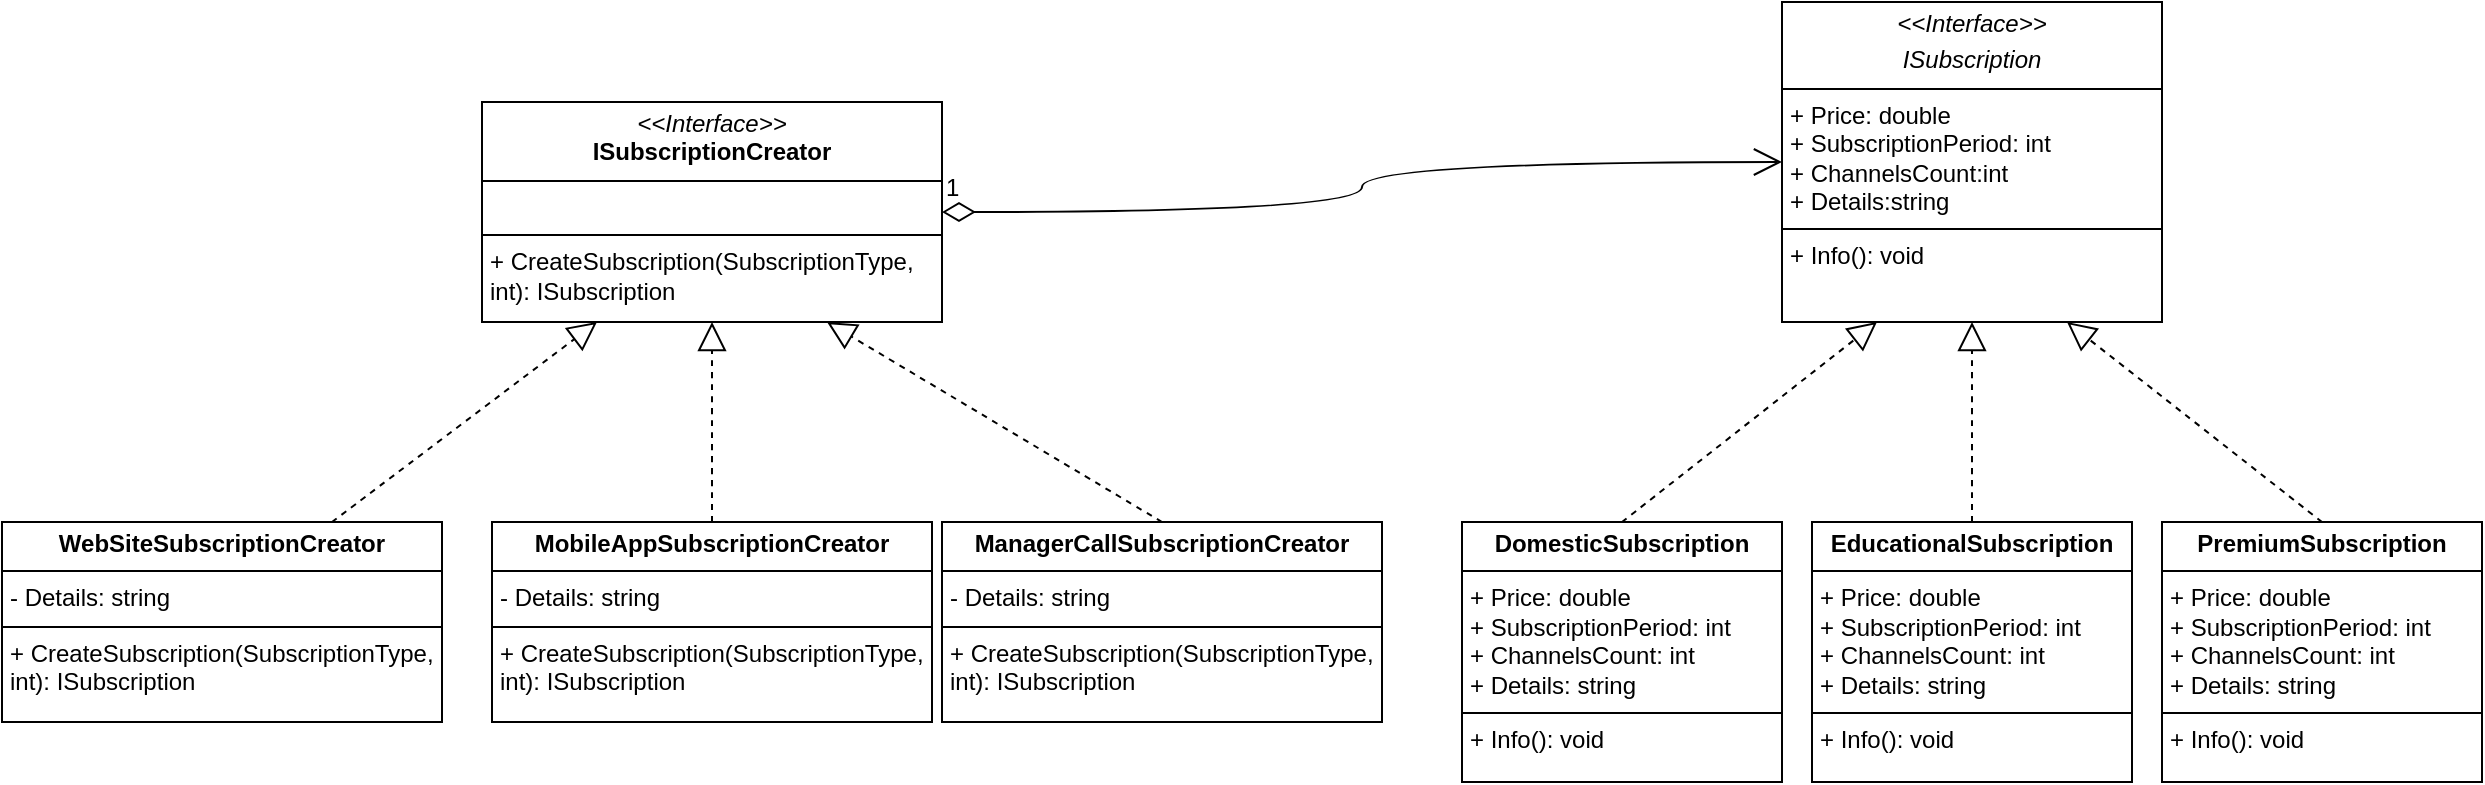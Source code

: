 <mxfile version="24.4.8" type="device">
  <diagram id="C5RBs43oDa-KdzZeNtuy" name="Page-1">
    <mxGraphModel dx="2251" dy="1642" grid="1" gridSize="10" guides="1" tooltips="1" connect="1" arrows="1" fold="1" page="1" pageScale="1" pageWidth="827" pageHeight="1169" math="0" shadow="0">
      <root>
        <mxCell id="WIyWlLk6GJQsqaUBKTNV-0" />
        <mxCell id="WIyWlLk6GJQsqaUBKTNV-1" parent="WIyWlLk6GJQsqaUBKTNV-0" />
        <mxCell id="9hGoAN3K_F5sPsaO-4al-0" value="&lt;p style=&quot;margin:0px;margin-top:4px;text-align:center;&quot;&gt;&lt;i&gt;&amp;lt;&amp;lt;Interface&amp;gt;&amp;gt;&lt;/i&gt;&lt;/p&gt;&lt;p style=&quot;margin:0px;margin-top:4px;text-align:center;&quot;&gt;&lt;i&gt;ISubscription&lt;/i&gt;&lt;/p&gt;&lt;hr size=&quot;1&quot; style=&quot;border-style:solid;&quot;&gt;&lt;p style=&quot;margin:0px;margin-left:4px;&quot;&gt;+&amp;nbsp;&lt;span style=&quot;background-color: initial;&quot;&gt;Price:&amp;nbsp;&lt;/span&gt;&lt;span style=&quot;background-color: initial;&quot;&gt;double&lt;/span&gt;&lt;/p&gt;&lt;p style=&quot;margin:0px;margin-left:4px;&quot;&gt;+&amp;nbsp;SubscriptionPeriod&lt;span style=&quot;background-color: initial;&quot;&gt;:&amp;nbsp;&lt;/span&gt;&lt;span style=&quot;background-color: initial;&quot;&gt;int&lt;/span&gt;&lt;/p&gt;&lt;p style=&quot;margin:0px;margin-left:4px;&quot;&gt;&lt;span style=&quot;background-color: initial;&quot;&gt;+&amp;nbsp;&lt;/span&gt;&lt;span style=&quot;background-color: initial;&quot;&gt;ChannelsCount:&lt;/span&gt;&lt;span style=&quot;background-color: initial;&quot;&gt;int&lt;/span&gt;&lt;/p&gt;&lt;p style=&quot;margin:0px;margin-left:4px;&quot;&gt;&lt;span style=&quot;background-color: initial;&quot;&gt;+&amp;nbsp;&lt;/span&gt;&lt;span style=&quot;background-color: initial;&quot;&gt;Details:&lt;/span&gt;&lt;span style=&quot;background-color: initial;&quot;&gt;string&lt;/span&gt;&lt;/p&gt;&lt;hr size=&quot;1&quot; style=&quot;border-style:solid;&quot;&gt;&lt;p style=&quot;margin:0px;margin-left:4px;&quot;&gt;+ Info(): void&lt;br&gt;&lt;/p&gt;" style="verticalAlign=top;align=left;overflow=fill;html=1;whiteSpace=wrap;" parent="WIyWlLk6GJQsqaUBKTNV-1" vertex="1">
          <mxGeometry x="820" y="340" width="190" height="160" as="geometry" />
        </mxCell>
        <mxCell id="9hGoAN3K_F5sPsaO-4al-17" value="&lt;p style=&quot;margin:0px;margin-top:4px;text-align:center;&quot;&gt;&lt;b&gt;DomesticSubscription&lt;/b&gt;&lt;br&gt;&lt;/p&gt;&lt;hr size=&quot;1&quot; style=&quot;border-style:solid;&quot;&gt;&lt;p style=&quot;margin:0px;margin-left:4px;&quot;&gt;+ Price: double&lt;/p&gt;&lt;p style=&quot;margin:0px;margin-left:4px;&quot;&gt;+ SubscriptionPeriod: int&lt;br&gt;&lt;/p&gt;&lt;p style=&quot;margin:0px;margin-left:4px;&quot;&gt;+ ChannelsCount: int&lt;br&gt;&lt;/p&gt;&lt;p style=&quot;margin:0px;margin-left:4px;&quot;&gt;+ Details: string&lt;br&gt;&lt;/p&gt;&lt;hr size=&quot;1&quot; style=&quot;border-style:solid;&quot;&gt;&lt;p style=&quot;margin:0px;margin-left:4px;&quot;&gt;+ Info(): void&lt;/p&gt;" style="verticalAlign=top;align=left;overflow=fill;html=1;whiteSpace=wrap;" parent="WIyWlLk6GJQsqaUBKTNV-1" vertex="1">
          <mxGeometry x="660" y="600" width="160" height="130" as="geometry" />
        </mxCell>
        <mxCell id="9hGoAN3K_F5sPsaO-4al-19" value="&lt;p style=&quot;margin:0px;margin-top:4px;text-align:center;&quot;&gt;&lt;b&gt;EducationalSubscription&lt;/b&gt;&lt;br&gt;&lt;/p&gt;&lt;hr size=&quot;1&quot; style=&quot;border-style:solid;&quot;&gt;&lt;p style=&quot;margin:0px;margin-left:4px;&quot;&gt;+ Price: double&lt;/p&gt;&lt;p style=&quot;margin:0px;margin-left:4px;&quot;&gt;+ SubscriptionPeriod: int&lt;br&gt;&lt;/p&gt;&lt;p style=&quot;margin:0px;margin-left:4px;&quot;&gt;+ ChannelsCount: int&lt;br&gt;&lt;/p&gt;&lt;p style=&quot;margin:0px;margin-left:4px;&quot;&gt;+ Details: string&lt;br&gt;&lt;/p&gt;&lt;hr size=&quot;1&quot; style=&quot;border-style:solid;&quot;&gt;&lt;p style=&quot;margin:0px;margin-left:4px;&quot;&gt;+ Info(): void&lt;/p&gt;" style="verticalAlign=top;align=left;overflow=fill;html=1;whiteSpace=wrap;" parent="WIyWlLk6GJQsqaUBKTNV-1" vertex="1">
          <mxGeometry x="835" y="600" width="160" height="130" as="geometry" />
        </mxCell>
        <mxCell id="9hGoAN3K_F5sPsaO-4al-21" value="&lt;p style=&quot;margin:0px;margin-top:4px;text-align:center;&quot;&gt;&lt;b&gt;PremiumSubscription&lt;/b&gt;&lt;br&gt;&lt;/p&gt;&lt;hr size=&quot;1&quot; style=&quot;border-style:solid;&quot;&gt;&lt;p style=&quot;margin:0px;margin-left:4px;&quot;&gt;+ Price: double&lt;/p&gt;&lt;p style=&quot;margin:0px;margin-left:4px;&quot;&gt;+ SubscriptionPeriod: int&lt;br&gt;&lt;/p&gt;&lt;p style=&quot;margin:0px;margin-left:4px;&quot;&gt;+ ChannelsCount: int&lt;br&gt;&lt;/p&gt;&lt;p style=&quot;margin:0px;margin-left:4px;&quot;&gt;+ Details: string&lt;br&gt;&lt;/p&gt;&lt;hr size=&quot;1&quot; style=&quot;border-style:solid;&quot;&gt;&lt;p style=&quot;margin:0px;margin-left:4px;&quot;&gt;+ Info(): void&lt;/p&gt;" style="verticalAlign=top;align=left;overflow=fill;html=1;whiteSpace=wrap;" parent="WIyWlLk6GJQsqaUBKTNV-1" vertex="1">
          <mxGeometry x="1010" y="600" width="160" height="130" as="geometry" />
        </mxCell>
        <mxCell id="9hGoAN3K_F5sPsaO-4al-22" value="" style="endArrow=block;dashed=1;endFill=0;endSize=12;html=1;rounded=0;fontSize=12;curved=1;exitX=0.5;exitY=0;exitDx=0;exitDy=0;entryX=0.25;entryY=1;entryDx=0;entryDy=0;" parent="WIyWlLk6GJQsqaUBKTNV-1" source="9hGoAN3K_F5sPsaO-4al-17" target="9hGoAN3K_F5sPsaO-4al-0" edge="1">
          <mxGeometry width="160" relative="1" as="geometry">
            <mxPoint x="730" y="420" as="sourcePoint" />
            <mxPoint x="770" y="460" as="targetPoint" />
          </mxGeometry>
        </mxCell>
        <mxCell id="9hGoAN3K_F5sPsaO-4al-23" value="" style="endArrow=block;dashed=1;endFill=0;endSize=12;html=1;rounded=0;fontSize=12;curved=1;exitX=0.5;exitY=0;exitDx=0;exitDy=0;entryX=0.5;entryY=1;entryDx=0;entryDy=0;" parent="WIyWlLk6GJQsqaUBKTNV-1" source="9hGoAN3K_F5sPsaO-4al-19" target="9hGoAN3K_F5sPsaO-4al-0" edge="1">
          <mxGeometry width="160" relative="1" as="geometry">
            <mxPoint x="990" y="530" as="sourcePoint" />
            <mxPoint x="1150" y="530" as="targetPoint" />
          </mxGeometry>
        </mxCell>
        <mxCell id="9hGoAN3K_F5sPsaO-4al-24" value=" " style="endArrow=block;dashed=1;endFill=0;endSize=12;html=1;rounded=0;fontSize=12;curved=1;exitX=0.5;exitY=0;exitDx=0;exitDy=0;entryX=0.75;entryY=1;entryDx=0;entryDy=0;" parent="WIyWlLk6GJQsqaUBKTNV-1" source="9hGoAN3K_F5sPsaO-4al-21" target="9hGoAN3K_F5sPsaO-4al-0" edge="1">
          <mxGeometry width="160" relative="1" as="geometry">
            <mxPoint x="1120" y="570" as="sourcePoint" />
            <mxPoint x="1280" y="570" as="targetPoint" />
          </mxGeometry>
        </mxCell>
        <mxCell id="9hGoAN3K_F5sPsaO-4al-25" value="&lt;p style=&quot;margin:0px;margin-top:4px;text-align:center;&quot;&gt;&lt;i&gt;&amp;lt;&amp;lt;Interface&amp;gt;&amp;gt;&lt;/i&gt;&lt;br&gt;&lt;b&gt;ISubscriptionCreator&lt;/b&gt;&lt;br&gt;&lt;/p&gt;&lt;hr size=&quot;1&quot; style=&quot;border-style:solid;&quot;&gt;&lt;p style=&quot;margin:0px;margin-left:4px;&quot;&gt;&lt;br&gt;&lt;/p&gt;&lt;hr size=&quot;1&quot; style=&quot;border-style:solid;&quot;&gt;&lt;p style=&quot;margin:0px;margin-left:4px;&quot;&gt;+ CreateSubscription(SubscriptionType, int): ISubscription&lt;br&gt;&lt;br&gt;&lt;/p&gt;" style="verticalAlign=top;align=left;overflow=fill;html=1;whiteSpace=wrap;" parent="WIyWlLk6GJQsqaUBKTNV-1" vertex="1">
          <mxGeometry x="170" y="390" width="230" height="110" as="geometry" />
        </mxCell>
        <mxCell id="9hGoAN3K_F5sPsaO-4al-26" value="&lt;p style=&quot;margin:0px;margin-top:4px;text-align:center;&quot;&gt;&lt;b&gt;WebSiteSubscriptionCreator&lt;/b&gt;&lt;br&gt;&lt;/p&gt;&lt;hr size=&quot;1&quot; style=&quot;border-style:solid;&quot;&gt;&lt;p style=&quot;margin:0px;margin-left:4px;&quot;&gt;- Details: string&lt;/p&gt;&lt;hr size=&quot;1&quot; style=&quot;border-style:solid;&quot;&gt;&lt;p style=&quot;margin:0px;margin-left:4px;&quot;&gt;+ CreateSubscription(SubscriptionType, int): ISubscription&lt;/p&gt;" style="verticalAlign=top;align=left;overflow=fill;html=1;whiteSpace=wrap;" parent="WIyWlLk6GJQsqaUBKTNV-1" vertex="1">
          <mxGeometry x="-70" y="600" width="220" height="100" as="geometry" />
        </mxCell>
        <mxCell id="9hGoAN3K_F5sPsaO-4al-27" value="&lt;p style=&quot;margin:0px;margin-top:4px;text-align:center;&quot;&gt;&lt;b&gt;ManagerCallSubscriptionCreator&lt;/b&gt;&lt;br&gt;&lt;/p&gt;&lt;hr size=&quot;1&quot; style=&quot;border-style:solid;&quot;&gt;&lt;p style=&quot;margin:0px;margin-left:4px;&quot;&gt;- Details: string&lt;/p&gt;&lt;hr size=&quot;1&quot; style=&quot;border-style:solid;&quot;&gt;&lt;p style=&quot;margin:0px;margin-left:4px;&quot;&gt;+ CreateSubscription(SubscriptionType, int): ISubscription&lt;/p&gt;" style="verticalAlign=top;align=left;overflow=fill;html=1;whiteSpace=wrap;" parent="WIyWlLk6GJQsqaUBKTNV-1" vertex="1">
          <mxGeometry x="400" y="600" width="220" height="100" as="geometry" />
        </mxCell>
        <mxCell id="9hGoAN3K_F5sPsaO-4al-28" value="&lt;p style=&quot;margin:0px;margin-top:4px;text-align:center;&quot;&gt;&lt;b&gt;MobileAppSubscriptionCreator&lt;/b&gt;&lt;br&gt;&lt;/p&gt;&lt;hr size=&quot;1&quot; style=&quot;border-style:solid;&quot;&gt;&lt;p style=&quot;margin:0px;margin-left:4px;&quot;&gt;- Details: string&lt;/p&gt;&lt;hr size=&quot;1&quot; style=&quot;border-style:solid;&quot;&gt;&lt;p style=&quot;margin:0px;margin-left:4px;&quot;&gt;+ CreateSubscription(SubscriptionType, int): ISubscription&lt;/p&gt;" style="verticalAlign=top;align=left;overflow=fill;html=1;whiteSpace=wrap;" parent="WIyWlLk6GJQsqaUBKTNV-1" vertex="1">
          <mxGeometry x="175" y="600" width="220" height="100" as="geometry" />
        </mxCell>
        <mxCell id="9hGoAN3K_F5sPsaO-4al-29" value="" style="endArrow=block;dashed=1;endFill=0;endSize=12;html=1;rounded=0;fontSize=12;curved=1;exitX=0.75;exitY=0;exitDx=0;exitDy=0;entryX=0.25;entryY=1;entryDx=0;entryDy=0;" parent="WIyWlLk6GJQsqaUBKTNV-1" source="9hGoAN3K_F5sPsaO-4al-26" target="9hGoAN3K_F5sPsaO-4al-25" edge="1">
          <mxGeometry width="160" relative="1" as="geometry">
            <mxPoint x="90" y="540" as="sourcePoint" />
            <mxPoint x="250" y="540" as="targetPoint" />
          </mxGeometry>
        </mxCell>
        <mxCell id="9hGoAN3K_F5sPsaO-4al-30" value="" style="endArrow=block;dashed=1;endFill=0;endSize=12;html=1;rounded=0;fontSize=12;curved=1;exitX=0.5;exitY=0;exitDx=0;exitDy=0;entryX=0.5;entryY=1;entryDx=0;entryDy=0;" parent="WIyWlLk6GJQsqaUBKTNV-1" source="9hGoAN3K_F5sPsaO-4al-28" target="9hGoAN3K_F5sPsaO-4al-25" edge="1">
          <mxGeometry width="160" relative="1" as="geometry">
            <mxPoint x="270" y="550" as="sourcePoint" />
            <mxPoint x="430" y="550" as="targetPoint" />
          </mxGeometry>
        </mxCell>
        <mxCell id="9hGoAN3K_F5sPsaO-4al-31" value="" style="endArrow=block;dashed=1;endFill=0;endSize=12;html=1;rounded=0;fontSize=12;curved=1;exitX=0.5;exitY=0;exitDx=0;exitDy=0;entryX=0.75;entryY=1;entryDx=0;entryDy=0;" parent="WIyWlLk6GJQsqaUBKTNV-1" source="9hGoAN3K_F5sPsaO-4al-27" target="9hGoAN3K_F5sPsaO-4al-25" edge="1">
          <mxGeometry width="160" relative="1" as="geometry">
            <mxPoint x="330" y="540" as="sourcePoint" />
            <mxPoint x="490" y="540" as="targetPoint" />
          </mxGeometry>
        </mxCell>
        <mxCell id="9hGoAN3K_F5sPsaO-4al-32" value="1" style="endArrow=open;html=1;endSize=12;startArrow=diamondThin;startSize=14;startFill=0;edgeStyle=orthogonalEdgeStyle;align=left;verticalAlign=bottom;rounded=0;fontSize=12;curved=1;entryX=0;entryY=0.5;entryDx=0;entryDy=0;" parent="WIyWlLk6GJQsqaUBKTNV-1" source="9hGoAN3K_F5sPsaO-4al-25" target="9hGoAN3K_F5sPsaO-4al-0" edge="1">
          <mxGeometry x="-1" y="3" relative="1" as="geometry">
            <mxPoint x="270" y="439.41" as="sourcePoint" />
            <mxPoint x="660" y="500" as="targetPoint" />
          </mxGeometry>
        </mxCell>
      </root>
    </mxGraphModel>
  </diagram>
</mxfile>
